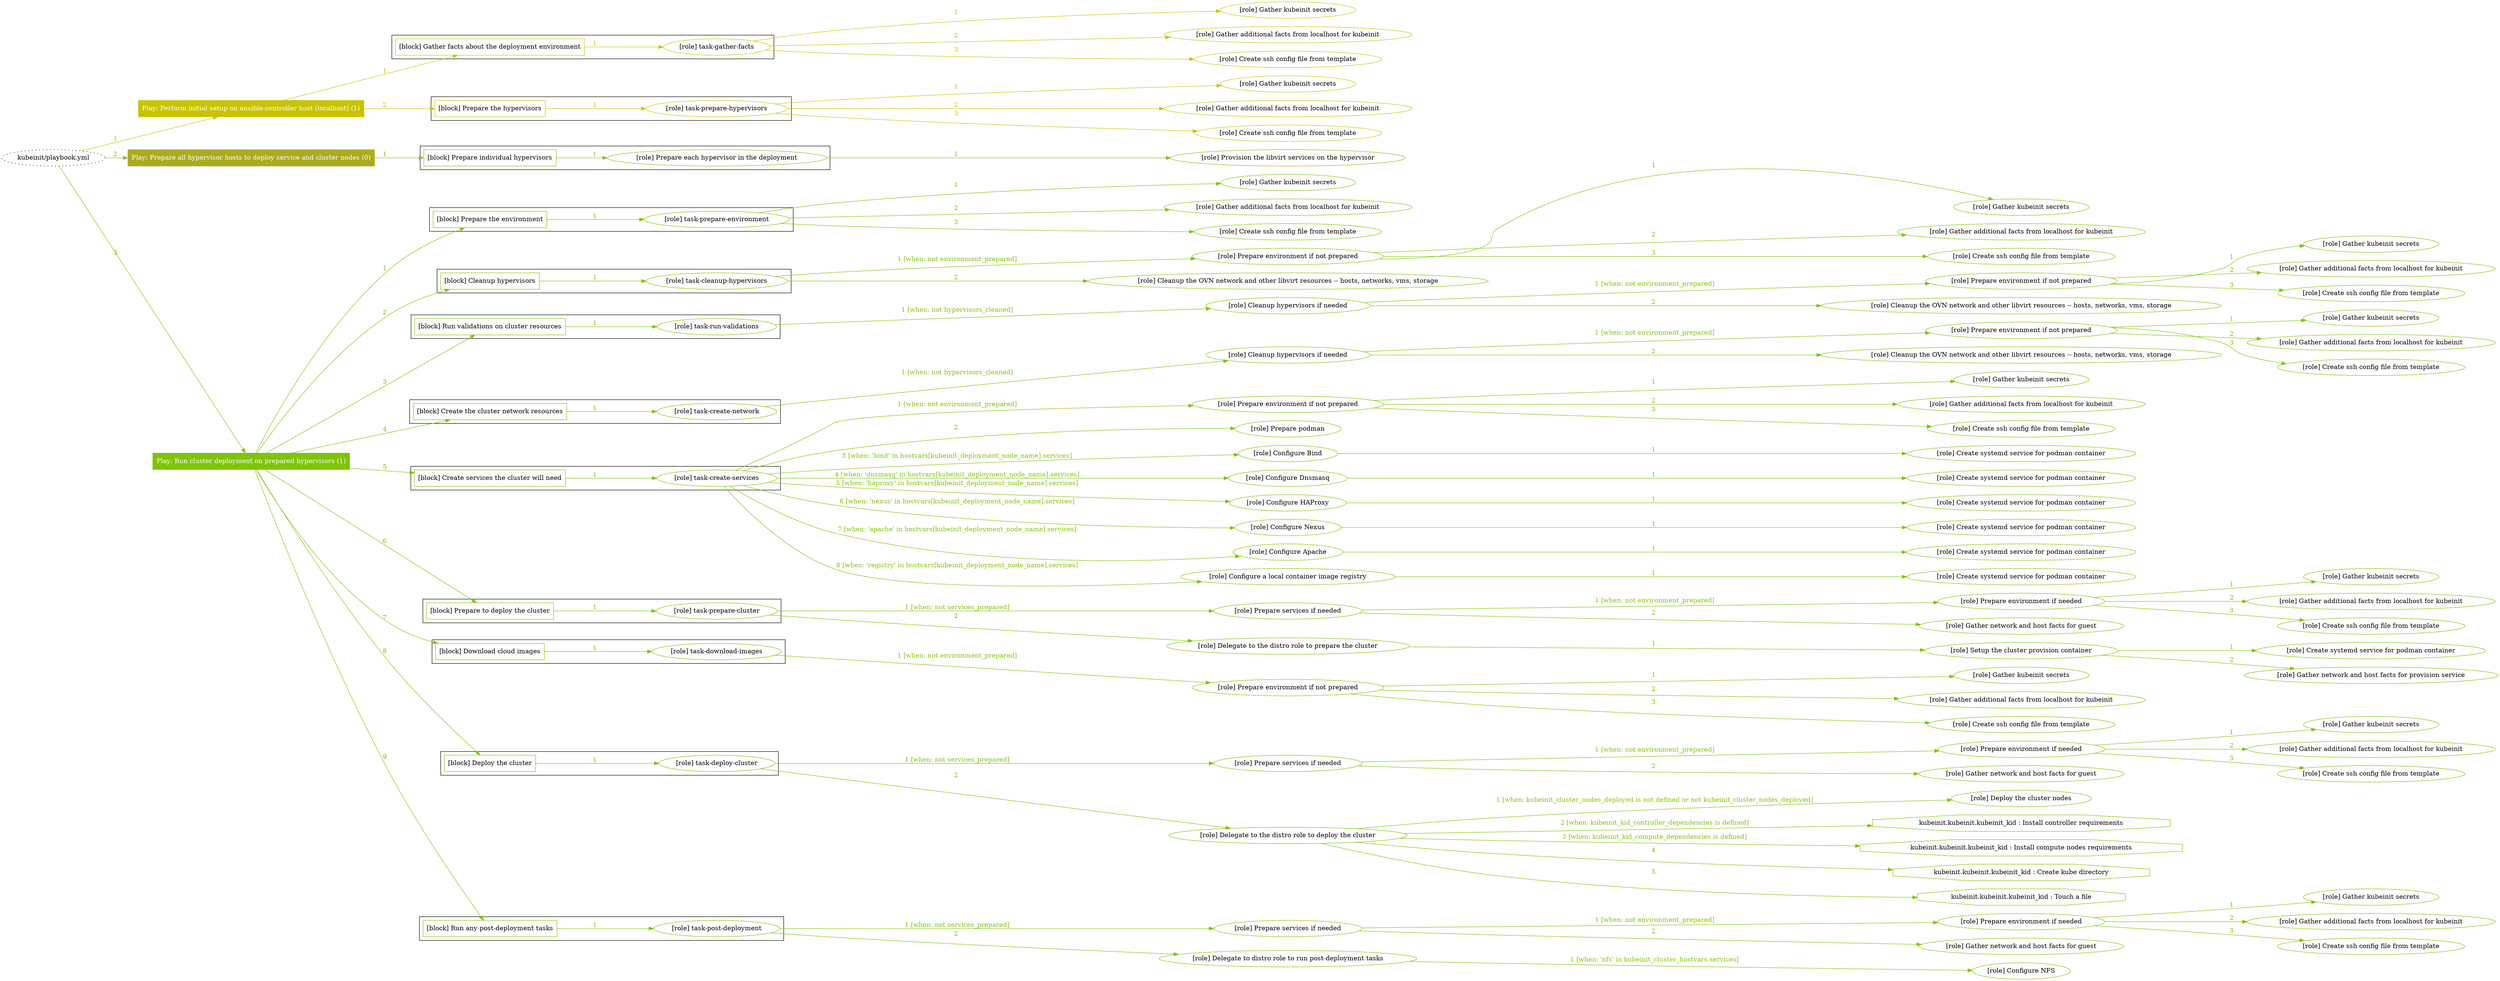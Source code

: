 digraph {
	graph [concentrate=true ordering=in rankdir=LR ratio=fill]
	edge [esep=5 sep=10]
	"kubeinit/playbook.yml" [URL="/home/runner/work/kubeinit/kubeinit/kubeinit/playbook.yml" id=playbook_3a4f25a1 style=dotted]
	play_866f2e43 [label="Play: Perform initial setup on ansible-controller host (localhost) (1)" URL="/home/runner/work/kubeinit/kubeinit/kubeinit/playbook.yml" color="#c8c304" fontcolor="#ffffff" id=play_866f2e43 shape=box style=filled tooltip=localhost]
	"kubeinit/playbook.yml" -> play_866f2e43 [label="1 " color="#c8c304" fontcolor="#c8c304" id=edge_21599bd9 labeltooltip="1 " tooltip="1 "]
	subgraph "Gather kubeinit secrets" {
		role_5d4f9970 [label="[role] Gather kubeinit secrets" URL="/home/runner/.ansible/collections/ansible_collections/kubeinit/kubeinit/roles/kubeinit_prepare/tasks/gather_kubeinit_facts.yml" color="#c8c304" id=role_5d4f9970 tooltip="Gather kubeinit secrets"]
	}
	subgraph "Gather additional facts from localhost for kubeinit" {
		role_8b0c2ef8 [label="[role] Gather additional facts from localhost for kubeinit" URL="/home/runner/.ansible/collections/ansible_collections/kubeinit/kubeinit/roles/kubeinit_prepare/tasks/gather_kubeinit_facts.yml" color="#c8c304" id=role_8b0c2ef8 tooltip="Gather additional facts from localhost for kubeinit"]
	}
	subgraph "Create ssh config file from template" {
		role_88fd8b84 [label="[role] Create ssh config file from template" URL="/home/runner/.ansible/collections/ansible_collections/kubeinit/kubeinit/roles/kubeinit_prepare/tasks/gather_kubeinit_facts.yml" color="#c8c304" id=role_88fd8b84 tooltip="Create ssh config file from template"]
	}
	subgraph "task-gather-facts" {
		role_f85f69cc [label="[role] task-gather-facts" URL="/home/runner/work/kubeinit/kubeinit/kubeinit/playbook.yml" color="#c8c304" id=role_f85f69cc tooltip="task-gather-facts"]
		role_f85f69cc -> role_5d4f9970 [label="1 " color="#c8c304" fontcolor="#c8c304" id=edge_f7a971c2 labeltooltip="1 " tooltip="1 "]
		role_f85f69cc -> role_8b0c2ef8 [label="2 " color="#c8c304" fontcolor="#c8c304" id=edge_7ab45fa8 labeltooltip="2 " tooltip="2 "]
		role_f85f69cc -> role_88fd8b84 [label="3 " color="#c8c304" fontcolor="#c8c304" id=edge_558f866e labeltooltip="3 " tooltip="3 "]
	}
	subgraph "Gather kubeinit secrets" {
		role_a966ede0 [label="[role] Gather kubeinit secrets" URL="/home/runner/.ansible/collections/ansible_collections/kubeinit/kubeinit/roles/kubeinit_prepare/tasks/gather_kubeinit_facts.yml" color="#c8c304" id=role_a966ede0 tooltip="Gather kubeinit secrets"]
	}
	subgraph "Gather additional facts from localhost for kubeinit" {
		role_35451b32 [label="[role] Gather additional facts from localhost for kubeinit" URL="/home/runner/.ansible/collections/ansible_collections/kubeinit/kubeinit/roles/kubeinit_prepare/tasks/gather_kubeinit_facts.yml" color="#c8c304" id=role_35451b32 tooltip="Gather additional facts from localhost for kubeinit"]
	}
	subgraph "Create ssh config file from template" {
		role_4d237419 [label="[role] Create ssh config file from template" URL="/home/runner/.ansible/collections/ansible_collections/kubeinit/kubeinit/roles/kubeinit_prepare/tasks/gather_kubeinit_facts.yml" color="#c8c304" id=role_4d237419 tooltip="Create ssh config file from template"]
	}
	subgraph "task-prepare-hypervisors" {
		role_ef396f56 [label="[role] task-prepare-hypervisors" URL="/home/runner/work/kubeinit/kubeinit/kubeinit/playbook.yml" color="#c8c304" id=role_ef396f56 tooltip="task-prepare-hypervisors"]
		role_ef396f56 -> role_a966ede0 [label="1 " color="#c8c304" fontcolor="#c8c304" id=edge_c8132922 labeltooltip="1 " tooltip="1 "]
		role_ef396f56 -> role_35451b32 [label="2 " color="#c8c304" fontcolor="#c8c304" id=edge_465e16c5 labeltooltip="2 " tooltip="2 "]
		role_ef396f56 -> role_4d237419 [label="3 " color="#c8c304" fontcolor="#c8c304" id=edge_ef787809 labeltooltip="3 " tooltip="3 "]
	}
	subgraph "Play: Perform initial setup on ansible-controller host (localhost) (1)" {
		play_866f2e43 -> block_3cdb1466 [label=1 color="#c8c304" fontcolor="#c8c304" id=edge_e83e81b9 labeltooltip=1 tooltip=1]
		subgraph cluster_block_3cdb1466 {
			block_3cdb1466 [label="[block] Gather facts about the deployment environment" URL="/home/runner/work/kubeinit/kubeinit/kubeinit/playbook.yml" color="#c8c304" id=block_3cdb1466 labeltooltip="Gather facts about the deployment environment" shape=box tooltip="Gather facts about the deployment environment"]
			block_3cdb1466 -> role_f85f69cc [label="1 " color="#c8c304" fontcolor="#c8c304" id=edge_a20f78b9 labeltooltip="1 " tooltip="1 "]
		}
		play_866f2e43 -> block_61934d45 [label=2 color="#c8c304" fontcolor="#c8c304" id=edge_6a2aac61 labeltooltip=2 tooltip=2]
		subgraph cluster_block_61934d45 {
			block_61934d45 [label="[block] Prepare the hypervisors" URL="/home/runner/work/kubeinit/kubeinit/kubeinit/playbook.yml" color="#c8c304" id=block_61934d45 labeltooltip="Prepare the hypervisors" shape=box tooltip="Prepare the hypervisors"]
			block_61934d45 -> role_ef396f56 [label="1 " color="#c8c304" fontcolor="#c8c304" id=edge_afdb643a labeltooltip="1 " tooltip="1 "]
		}
	}
	play_3a0cac3f [label="Play: Prepare all hypervisor hosts to deploy service and cluster nodes (0)" URL="/home/runner/work/kubeinit/kubeinit/kubeinit/playbook.yml" color="#aaac20" fontcolor="#ffffff" id=play_3a0cac3f shape=box style=filled tooltip="Play: Prepare all hypervisor hosts to deploy service and cluster nodes (0)"]
	"kubeinit/playbook.yml" -> play_3a0cac3f [label="2 " color="#aaac20" fontcolor="#aaac20" id=edge_615d1a31 labeltooltip="2 " tooltip="2 "]
	subgraph "Provision the libvirt services on the hypervisor" {
		role_2a0cdf3f [label="[role] Provision the libvirt services on the hypervisor" URL="/home/runner/.ansible/collections/ansible_collections/kubeinit/kubeinit/roles/kubeinit_prepare/tasks/prepare_hypervisor.yml" color="#aaac20" id=role_2a0cdf3f tooltip="Provision the libvirt services on the hypervisor"]
	}
	subgraph "Prepare each hypervisor in the deployment" {
		role_c14567f5 [label="[role] Prepare each hypervisor in the deployment" URL="/home/runner/work/kubeinit/kubeinit/kubeinit/playbook.yml" color="#aaac20" id=role_c14567f5 tooltip="Prepare each hypervisor in the deployment"]
		role_c14567f5 -> role_2a0cdf3f [label="1 " color="#aaac20" fontcolor="#aaac20" id=edge_56366af6 labeltooltip="1 " tooltip="1 "]
	}
	subgraph "Play: Prepare all hypervisor hosts to deploy service and cluster nodes (0)" {
		play_3a0cac3f -> block_00f219e7 [label=1 color="#aaac20" fontcolor="#aaac20" id=edge_6058685d labeltooltip=1 tooltip=1]
		subgraph cluster_block_00f219e7 {
			block_00f219e7 [label="[block] Prepare individual hypervisors" URL="/home/runner/work/kubeinit/kubeinit/kubeinit/playbook.yml" color="#aaac20" id=block_00f219e7 labeltooltip="Prepare individual hypervisors" shape=box tooltip="Prepare individual hypervisors"]
			block_00f219e7 -> role_c14567f5 [label="1 " color="#aaac20" fontcolor="#aaac20" id=edge_7331f5e1 labeltooltip="1 " tooltip="1 "]
		}
	}
	play_ef468c84 [label="Play: Run cluster deployment on prepared hypervisors (1)" URL="/home/runner/work/kubeinit/kubeinit/kubeinit/playbook.yml" color="#80c309" fontcolor="#ffffff" id=play_ef468c84 shape=box style=filled tooltip=localhost]
	"kubeinit/playbook.yml" -> play_ef468c84 [label="3 " color="#80c309" fontcolor="#80c309" id=edge_84f531a2 labeltooltip="3 " tooltip="3 "]
	subgraph "Gather kubeinit secrets" {
		role_af8c8d34 [label="[role] Gather kubeinit secrets" URL="/home/runner/.ansible/collections/ansible_collections/kubeinit/kubeinit/roles/kubeinit_prepare/tasks/gather_kubeinit_facts.yml" color="#80c309" id=role_af8c8d34 tooltip="Gather kubeinit secrets"]
	}
	subgraph "Gather additional facts from localhost for kubeinit" {
		role_a17bb822 [label="[role] Gather additional facts from localhost for kubeinit" URL="/home/runner/.ansible/collections/ansible_collections/kubeinit/kubeinit/roles/kubeinit_prepare/tasks/gather_kubeinit_facts.yml" color="#80c309" id=role_a17bb822 tooltip="Gather additional facts from localhost for kubeinit"]
	}
	subgraph "Create ssh config file from template" {
		role_4540e8a7 [label="[role] Create ssh config file from template" URL="/home/runner/.ansible/collections/ansible_collections/kubeinit/kubeinit/roles/kubeinit_prepare/tasks/gather_kubeinit_facts.yml" color="#80c309" id=role_4540e8a7 tooltip="Create ssh config file from template"]
	}
	subgraph "task-prepare-environment" {
		role_d82018b7 [label="[role] task-prepare-environment" URL="/home/runner/work/kubeinit/kubeinit/kubeinit/playbook.yml" color="#80c309" id=role_d82018b7 tooltip="task-prepare-environment"]
		role_d82018b7 -> role_af8c8d34 [label="1 " color="#80c309" fontcolor="#80c309" id=edge_7021b07a labeltooltip="1 " tooltip="1 "]
		role_d82018b7 -> role_a17bb822 [label="2 " color="#80c309" fontcolor="#80c309" id=edge_f64cb8b3 labeltooltip="2 " tooltip="2 "]
		role_d82018b7 -> role_4540e8a7 [label="3 " color="#80c309" fontcolor="#80c309" id=edge_5a84d75b labeltooltip="3 " tooltip="3 "]
	}
	subgraph "Gather kubeinit secrets" {
		role_5144fb4f [label="[role] Gather kubeinit secrets" URL="/home/runner/.ansible/collections/ansible_collections/kubeinit/kubeinit/roles/kubeinit_prepare/tasks/gather_kubeinit_facts.yml" color="#80c309" id=role_5144fb4f tooltip="Gather kubeinit secrets"]
	}
	subgraph "Gather additional facts from localhost for kubeinit" {
		role_2405d001 [label="[role] Gather additional facts from localhost for kubeinit" URL="/home/runner/.ansible/collections/ansible_collections/kubeinit/kubeinit/roles/kubeinit_prepare/tasks/gather_kubeinit_facts.yml" color="#80c309" id=role_2405d001 tooltip="Gather additional facts from localhost for kubeinit"]
	}
	subgraph "Create ssh config file from template" {
		role_65d57da5 [label="[role] Create ssh config file from template" URL="/home/runner/.ansible/collections/ansible_collections/kubeinit/kubeinit/roles/kubeinit_prepare/tasks/gather_kubeinit_facts.yml" color="#80c309" id=role_65d57da5 tooltip="Create ssh config file from template"]
	}
	subgraph "Prepare environment if not prepared" {
		role_7e1f844d [label="[role] Prepare environment if not prepared" URL="/home/runner/.ansible/collections/ansible_collections/kubeinit/kubeinit/roles/kubeinit_prepare/tasks/cleanup_hypervisors.yml" color="#80c309" id=role_7e1f844d tooltip="Prepare environment if not prepared"]
		role_7e1f844d -> role_5144fb4f [label="1 " color="#80c309" fontcolor="#80c309" id=edge_0072412e labeltooltip="1 " tooltip="1 "]
		role_7e1f844d -> role_2405d001 [label="2 " color="#80c309" fontcolor="#80c309" id=edge_459e8940 labeltooltip="2 " tooltip="2 "]
		role_7e1f844d -> role_65d57da5 [label="3 " color="#80c309" fontcolor="#80c309" id=edge_9119ee81 labeltooltip="3 " tooltip="3 "]
	}
	subgraph "Cleanup the OVN network and other libvirt resources -- hosts, networks, vms, storage" {
		role_a09e752b [label="[role] Cleanup the OVN network and other libvirt resources -- hosts, networks, vms, storage" URL="/home/runner/.ansible/collections/ansible_collections/kubeinit/kubeinit/roles/kubeinit_prepare/tasks/cleanup_hypervisors.yml" color="#80c309" id=role_a09e752b tooltip="Cleanup the OVN network and other libvirt resources -- hosts, networks, vms, storage"]
	}
	subgraph "task-cleanup-hypervisors" {
		role_6271c2f6 [label="[role] task-cleanup-hypervisors" URL="/home/runner/work/kubeinit/kubeinit/kubeinit/playbook.yml" color="#80c309" id=role_6271c2f6 tooltip="task-cleanup-hypervisors"]
		role_6271c2f6 -> role_7e1f844d [label="1 [when: not environment_prepared]" color="#80c309" fontcolor="#80c309" id=edge_7b8c0c11 labeltooltip="1 [when: not environment_prepared]" tooltip="1 [when: not environment_prepared]"]
		role_6271c2f6 -> role_a09e752b [label="2 " color="#80c309" fontcolor="#80c309" id=edge_b83674fd labeltooltip="2 " tooltip="2 "]
	}
	subgraph "Gather kubeinit secrets" {
		role_85996aca [label="[role] Gather kubeinit secrets" URL="/home/runner/.ansible/collections/ansible_collections/kubeinit/kubeinit/roles/kubeinit_prepare/tasks/gather_kubeinit_facts.yml" color="#80c309" id=role_85996aca tooltip="Gather kubeinit secrets"]
	}
	subgraph "Gather additional facts from localhost for kubeinit" {
		role_de00891b [label="[role] Gather additional facts from localhost for kubeinit" URL="/home/runner/.ansible/collections/ansible_collections/kubeinit/kubeinit/roles/kubeinit_prepare/tasks/gather_kubeinit_facts.yml" color="#80c309" id=role_de00891b tooltip="Gather additional facts from localhost for kubeinit"]
	}
	subgraph "Create ssh config file from template" {
		role_ffb6a2c2 [label="[role] Create ssh config file from template" URL="/home/runner/.ansible/collections/ansible_collections/kubeinit/kubeinit/roles/kubeinit_prepare/tasks/gather_kubeinit_facts.yml" color="#80c309" id=role_ffb6a2c2 tooltip="Create ssh config file from template"]
	}
	subgraph "Prepare environment if not prepared" {
		role_044a83bb [label="[role] Prepare environment if not prepared" URL="/home/runner/.ansible/collections/ansible_collections/kubeinit/kubeinit/roles/kubeinit_prepare/tasks/cleanup_hypervisors.yml" color="#80c309" id=role_044a83bb tooltip="Prepare environment if not prepared"]
		role_044a83bb -> role_85996aca [label="1 " color="#80c309" fontcolor="#80c309" id=edge_4f107d80 labeltooltip="1 " tooltip="1 "]
		role_044a83bb -> role_de00891b [label="2 " color="#80c309" fontcolor="#80c309" id=edge_ed6adab9 labeltooltip="2 " tooltip="2 "]
		role_044a83bb -> role_ffb6a2c2 [label="3 " color="#80c309" fontcolor="#80c309" id=edge_41b4ad1e labeltooltip="3 " tooltip="3 "]
	}
	subgraph "Cleanup the OVN network and other libvirt resources -- hosts, networks, vms, storage" {
		role_fc319554 [label="[role] Cleanup the OVN network and other libvirt resources -- hosts, networks, vms, storage" URL="/home/runner/.ansible/collections/ansible_collections/kubeinit/kubeinit/roles/kubeinit_prepare/tasks/cleanup_hypervisors.yml" color="#80c309" id=role_fc319554 tooltip="Cleanup the OVN network and other libvirt resources -- hosts, networks, vms, storage"]
	}
	subgraph "Cleanup hypervisors if needed" {
		role_5023e11f [label="[role] Cleanup hypervisors if needed" URL="/home/runner/.ansible/collections/ansible_collections/kubeinit/kubeinit/roles/kubeinit_validations/tasks/main.yml" color="#80c309" id=role_5023e11f tooltip="Cleanup hypervisors if needed"]
		role_5023e11f -> role_044a83bb [label="1 [when: not environment_prepared]" color="#80c309" fontcolor="#80c309" id=edge_2a7c5c8d labeltooltip="1 [when: not environment_prepared]" tooltip="1 [when: not environment_prepared]"]
		role_5023e11f -> role_fc319554 [label="2 " color="#80c309" fontcolor="#80c309" id=edge_1bdafe6a labeltooltip="2 " tooltip="2 "]
	}
	subgraph "task-run-validations" {
		role_2d0b69d4 [label="[role] task-run-validations" URL="/home/runner/work/kubeinit/kubeinit/kubeinit/playbook.yml" color="#80c309" id=role_2d0b69d4 tooltip="task-run-validations"]
		role_2d0b69d4 -> role_5023e11f [label="1 [when: not hypervisors_cleaned]" color="#80c309" fontcolor="#80c309" id=edge_aec67580 labeltooltip="1 [when: not hypervisors_cleaned]" tooltip="1 [when: not hypervisors_cleaned]"]
	}
	subgraph "Gather kubeinit secrets" {
		role_16dc2b4d [label="[role] Gather kubeinit secrets" URL="/home/runner/.ansible/collections/ansible_collections/kubeinit/kubeinit/roles/kubeinit_prepare/tasks/gather_kubeinit_facts.yml" color="#80c309" id=role_16dc2b4d tooltip="Gather kubeinit secrets"]
	}
	subgraph "Gather additional facts from localhost for kubeinit" {
		role_06e7aa23 [label="[role] Gather additional facts from localhost for kubeinit" URL="/home/runner/.ansible/collections/ansible_collections/kubeinit/kubeinit/roles/kubeinit_prepare/tasks/gather_kubeinit_facts.yml" color="#80c309" id=role_06e7aa23 tooltip="Gather additional facts from localhost for kubeinit"]
	}
	subgraph "Create ssh config file from template" {
		role_735dde54 [label="[role] Create ssh config file from template" URL="/home/runner/.ansible/collections/ansible_collections/kubeinit/kubeinit/roles/kubeinit_prepare/tasks/gather_kubeinit_facts.yml" color="#80c309" id=role_735dde54 tooltip="Create ssh config file from template"]
	}
	subgraph "Prepare environment if not prepared" {
		role_2a8fafbb [label="[role] Prepare environment if not prepared" URL="/home/runner/.ansible/collections/ansible_collections/kubeinit/kubeinit/roles/kubeinit_prepare/tasks/cleanup_hypervisors.yml" color="#80c309" id=role_2a8fafbb tooltip="Prepare environment if not prepared"]
		role_2a8fafbb -> role_16dc2b4d [label="1 " color="#80c309" fontcolor="#80c309" id=edge_01f97b8c labeltooltip="1 " tooltip="1 "]
		role_2a8fafbb -> role_06e7aa23 [label="2 " color="#80c309" fontcolor="#80c309" id=edge_047f4134 labeltooltip="2 " tooltip="2 "]
		role_2a8fafbb -> role_735dde54 [label="3 " color="#80c309" fontcolor="#80c309" id=edge_15da5191 labeltooltip="3 " tooltip="3 "]
	}
	subgraph "Cleanup the OVN network and other libvirt resources -- hosts, networks, vms, storage" {
		role_ba7dd688 [label="[role] Cleanup the OVN network and other libvirt resources -- hosts, networks, vms, storage" URL="/home/runner/.ansible/collections/ansible_collections/kubeinit/kubeinit/roles/kubeinit_prepare/tasks/cleanup_hypervisors.yml" color="#80c309" id=role_ba7dd688 tooltip="Cleanup the OVN network and other libvirt resources -- hosts, networks, vms, storage"]
	}
	subgraph "Cleanup hypervisors if needed" {
		role_0ea15926 [label="[role] Cleanup hypervisors if needed" URL="/home/runner/.ansible/collections/ansible_collections/kubeinit/kubeinit/roles/kubeinit_libvirt/tasks/create_network.yml" color="#80c309" id=role_0ea15926 tooltip="Cleanup hypervisors if needed"]
		role_0ea15926 -> role_2a8fafbb [label="1 [when: not environment_prepared]" color="#80c309" fontcolor="#80c309" id=edge_099eaace labeltooltip="1 [when: not environment_prepared]" tooltip="1 [when: not environment_prepared]"]
		role_0ea15926 -> role_ba7dd688 [label="2 " color="#80c309" fontcolor="#80c309" id=edge_26a2d2a2 labeltooltip="2 " tooltip="2 "]
	}
	subgraph "task-create-network" {
		role_d9759606 [label="[role] task-create-network" URL="/home/runner/work/kubeinit/kubeinit/kubeinit/playbook.yml" color="#80c309" id=role_d9759606 tooltip="task-create-network"]
		role_d9759606 -> role_0ea15926 [label="1 [when: not hypervisors_cleaned]" color="#80c309" fontcolor="#80c309" id=edge_7d629c12 labeltooltip="1 [when: not hypervisors_cleaned]" tooltip="1 [when: not hypervisors_cleaned]"]
	}
	subgraph "Gather kubeinit secrets" {
		role_cfa44acb [label="[role] Gather kubeinit secrets" URL="/home/runner/.ansible/collections/ansible_collections/kubeinit/kubeinit/roles/kubeinit_prepare/tasks/gather_kubeinit_facts.yml" color="#80c309" id=role_cfa44acb tooltip="Gather kubeinit secrets"]
	}
	subgraph "Gather additional facts from localhost for kubeinit" {
		role_cc9ad278 [label="[role] Gather additional facts from localhost for kubeinit" URL="/home/runner/.ansible/collections/ansible_collections/kubeinit/kubeinit/roles/kubeinit_prepare/tasks/gather_kubeinit_facts.yml" color="#80c309" id=role_cc9ad278 tooltip="Gather additional facts from localhost for kubeinit"]
	}
	subgraph "Create ssh config file from template" {
		role_ae90a5f0 [label="[role] Create ssh config file from template" URL="/home/runner/.ansible/collections/ansible_collections/kubeinit/kubeinit/roles/kubeinit_prepare/tasks/gather_kubeinit_facts.yml" color="#80c309" id=role_ae90a5f0 tooltip="Create ssh config file from template"]
	}
	subgraph "Prepare environment if not prepared" {
		role_fe4b62d6 [label="[role] Prepare environment if not prepared" URL="/home/runner/.ansible/collections/ansible_collections/kubeinit/kubeinit/roles/kubeinit_services/tasks/main.yml" color="#80c309" id=role_fe4b62d6 tooltip="Prepare environment if not prepared"]
		role_fe4b62d6 -> role_cfa44acb [label="1 " color="#80c309" fontcolor="#80c309" id=edge_ac31cb17 labeltooltip="1 " tooltip="1 "]
		role_fe4b62d6 -> role_cc9ad278 [label="2 " color="#80c309" fontcolor="#80c309" id=edge_f955c7e3 labeltooltip="2 " tooltip="2 "]
		role_fe4b62d6 -> role_ae90a5f0 [label="3 " color="#80c309" fontcolor="#80c309" id=edge_ae0bd365 labeltooltip="3 " tooltip="3 "]
	}
	subgraph "Prepare podman" {
		role_fe393bb6 [label="[role] Prepare podman" URL="/home/runner/.ansible/collections/ansible_collections/kubeinit/kubeinit/roles/kubeinit_services/tasks/00_create_service_pod.yml" color="#80c309" id=role_fe393bb6 tooltip="Prepare podman"]
	}
	subgraph "Create systemd service for podman container" {
		role_a107c593 [label="[role] Create systemd service for podman container" URL="/home/runner/.ansible/collections/ansible_collections/kubeinit/kubeinit/roles/kubeinit_bind/tasks/main.yml" color="#80c309" id=role_a107c593 tooltip="Create systemd service for podman container"]
	}
	subgraph "Configure Bind" {
		role_5ab65d4f [label="[role] Configure Bind" URL="/home/runner/.ansible/collections/ansible_collections/kubeinit/kubeinit/roles/kubeinit_services/tasks/start_services_containers.yml" color="#80c309" id=role_5ab65d4f tooltip="Configure Bind"]
		role_5ab65d4f -> role_a107c593 [label="1 " color="#80c309" fontcolor="#80c309" id=edge_3d62db88 labeltooltip="1 " tooltip="1 "]
	}
	subgraph "Create systemd service for podman container" {
		role_3d87e22a [label="[role] Create systemd service for podman container" URL="/home/runner/.ansible/collections/ansible_collections/kubeinit/kubeinit/roles/kubeinit_dnsmasq/tasks/main.yml" color="#80c309" id=role_3d87e22a tooltip="Create systemd service for podman container"]
	}
	subgraph "Configure Dnsmasq" {
		role_95cb9f86 [label="[role] Configure Dnsmasq" URL="/home/runner/.ansible/collections/ansible_collections/kubeinit/kubeinit/roles/kubeinit_services/tasks/start_services_containers.yml" color="#80c309" id=role_95cb9f86 tooltip="Configure Dnsmasq"]
		role_95cb9f86 -> role_3d87e22a [label="1 " color="#80c309" fontcolor="#80c309" id=edge_216acf50 labeltooltip="1 " tooltip="1 "]
	}
	subgraph "Create systemd service for podman container" {
		role_e7c3e968 [label="[role] Create systemd service for podman container" URL="/home/runner/.ansible/collections/ansible_collections/kubeinit/kubeinit/roles/kubeinit_haproxy/tasks/main.yml" color="#80c309" id=role_e7c3e968 tooltip="Create systemd service for podman container"]
	}
	subgraph "Configure HAProxy" {
		role_94a3b490 [label="[role] Configure HAProxy" URL="/home/runner/.ansible/collections/ansible_collections/kubeinit/kubeinit/roles/kubeinit_services/tasks/start_services_containers.yml" color="#80c309" id=role_94a3b490 tooltip="Configure HAProxy"]
		role_94a3b490 -> role_e7c3e968 [label="1 " color="#80c309" fontcolor="#80c309" id=edge_d8555bd5 labeltooltip="1 " tooltip="1 "]
	}
	subgraph "Create systemd service for podman container" {
		role_b7cf9352 [label="[role] Create systemd service for podman container" URL="/home/runner/.ansible/collections/ansible_collections/kubeinit/kubeinit/roles/kubeinit_nexus/tasks/main.yml" color="#80c309" id=role_b7cf9352 tooltip="Create systemd service for podman container"]
	}
	subgraph "Configure Nexus" {
		role_0fc35e67 [label="[role] Configure Nexus" URL="/home/runner/.ansible/collections/ansible_collections/kubeinit/kubeinit/roles/kubeinit_services/tasks/start_services_containers.yml" color="#80c309" id=role_0fc35e67 tooltip="Configure Nexus"]
		role_0fc35e67 -> role_b7cf9352 [label="1 " color="#80c309" fontcolor="#80c309" id=edge_304df4e2 labeltooltip="1 " tooltip="1 "]
	}
	subgraph "Create systemd service for podman container" {
		role_ed50042f [label="[role] Create systemd service for podman container" URL="/home/runner/.ansible/collections/ansible_collections/kubeinit/kubeinit/roles/kubeinit_apache/tasks/main.yml" color="#80c309" id=role_ed50042f tooltip="Create systemd service for podman container"]
	}
	subgraph "Configure Apache" {
		role_32f22171 [label="[role] Configure Apache" URL="/home/runner/.ansible/collections/ansible_collections/kubeinit/kubeinit/roles/kubeinit_services/tasks/start_services_containers.yml" color="#80c309" id=role_32f22171 tooltip="Configure Apache"]
		role_32f22171 -> role_ed50042f [label="1 " color="#80c309" fontcolor="#80c309" id=edge_8f970808 labeltooltip="1 " tooltip="1 "]
	}
	subgraph "Create systemd service for podman container" {
		role_f583bf32 [label="[role] Create systemd service for podman container" URL="/home/runner/.ansible/collections/ansible_collections/kubeinit/kubeinit/roles/kubeinit_registry/tasks/main.yml" color="#80c309" id=role_f583bf32 tooltip="Create systemd service for podman container"]
	}
	subgraph "Configure a local container image registry" {
		role_8b0d7077 [label="[role] Configure a local container image registry" URL="/home/runner/.ansible/collections/ansible_collections/kubeinit/kubeinit/roles/kubeinit_services/tasks/start_services_containers.yml" color="#80c309" id=role_8b0d7077 tooltip="Configure a local container image registry"]
		role_8b0d7077 -> role_f583bf32 [label="1 " color="#80c309" fontcolor="#80c309" id=edge_6042c057 labeltooltip="1 " tooltip="1 "]
	}
	subgraph "task-create-services" {
		role_46aaaa3f [label="[role] task-create-services" URL="/home/runner/work/kubeinit/kubeinit/kubeinit/playbook.yml" color="#80c309" id=role_46aaaa3f tooltip="task-create-services"]
		role_46aaaa3f -> role_fe4b62d6 [label="1 [when: not environment_prepared]" color="#80c309" fontcolor="#80c309" id=edge_6495a862 labeltooltip="1 [when: not environment_prepared]" tooltip="1 [when: not environment_prepared]"]
		role_46aaaa3f -> role_fe393bb6 [label="2 " color="#80c309" fontcolor="#80c309" id=edge_0889aa09 labeltooltip="2 " tooltip="2 "]
		role_46aaaa3f -> role_5ab65d4f [label="3 [when: 'bind' in hostvars[kubeinit_deployment_node_name].services]" color="#80c309" fontcolor="#80c309" id=edge_01049fc7 labeltooltip="3 [when: 'bind' in hostvars[kubeinit_deployment_node_name].services]" tooltip="3 [when: 'bind' in hostvars[kubeinit_deployment_node_name].services]"]
		role_46aaaa3f -> role_95cb9f86 [label="4 [when: 'dnsmasq' in hostvars[kubeinit_deployment_node_name].services]" color="#80c309" fontcolor="#80c309" id=edge_2b26d27a labeltooltip="4 [when: 'dnsmasq' in hostvars[kubeinit_deployment_node_name].services]" tooltip="4 [when: 'dnsmasq' in hostvars[kubeinit_deployment_node_name].services]"]
		role_46aaaa3f -> role_94a3b490 [label="5 [when: 'haproxy' in hostvars[kubeinit_deployment_node_name].services]" color="#80c309" fontcolor="#80c309" id=edge_b25ddce9 labeltooltip="5 [when: 'haproxy' in hostvars[kubeinit_deployment_node_name].services]" tooltip="5 [when: 'haproxy' in hostvars[kubeinit_deployment_node_name].services]"]
		role_46aaaa3f -> role_0fc35e67 [label="6 [when: 'nexus' in hostvars[kubeinit_deployment_node_name].services]" color="#80c309" fontcolor="#80c309" id=edge_5b184456 labeltooltip="6 [when: 'nexus' in hostvars[kubeinit_deployment_node_name].services]" tooltip="6 [when: 'nexus' in hostvars[kubeinit_deployment_node_name].services]"]
		role_46aaaa3f -> role_32f22171 [label="7 [when: 'apache' in hostvars[kubeinit_deployment_node_name].services]" color="#80c309" fontcolor="#80c309" id=edge_2d3600ca labeltooltip="7 [when: 'apache' in hostvars[kubeinit_deployment_node_name].services]" tooltip="7 [when: 'apache' in hostvars[kubeinit_deployment_node_name].services]"]
		role_46aaaa3f -> role_8b0d7077 [label="8 [when: 'registry' in hostvars[kubeinit_deployment_node_name].services]" color="#80c309" fontcolor="#80c309" id=edge_1a7e147a labeltooltip="8 [when: 'registry' in hostvars[kubeinit_deployment_node_name].services]" tooltip="8 [when: 'registry' in hostvars[kubeinit_deployment_node_name].services]"]
	}
	subgraph "Gather kubeinit secrets" {
		role_7175433f [label="[role] Gather kubeinit secrets" URL="/home/runner/.ansible/collections/ansible_collections/kubeinit/kubeinit/roles/kubeinit_prepare/tasks/gather_kubeinit_facts.yml" color="#80c309" id=role_7175433f tooltip="Gather kubeinit secrets"]
	}
	subgraph "Gather additional facts from localhost for kubeinit" {
		role_373b9b3b [label="[role] Gather additional facts from localhost for kubeinit" URL="/home/runner/.ansible/collections/ansible_collections/kubeinit/kubeinit/roles/kubeinit_prepare/tasks/gather_kubeinit_facts.yml" color="#80c309" id=role_373b9b3b tooltip="Gather additional facts from localhost for kubeinit"]
	}
	subgraph "Create ssh config file from template" {
		role_5765b2d1 [label="[role] Create ssh config file from template" URL="/home/runner/.ansible/collections/ansible_collections/kubeinit/kubeinit/roles/kubeinit_prepare/tasks/gather_kubeinit_facts.yml" color="#80c309" id=role_5765b2d1 tooltip="Create ssh config file from template"]
	}
	subgraph "Prepare environment if needed" {
		role_63902947 [label="[role] Prepare environment if needed" URL="/home/runner/.ansible/collections/ansible_collections/kubeinit/kubeinit/roles/kubeinit_services/tasks/prepare_services.yml" color="#80c309" id=role_63902947 tooltip="Prepare environment if needed"]
		role_63902947 -> role_7175433f [label="1 " color="#80c309" fontcolor="#80c309" id=edge_fef6901f labeltooltip="1 " tooltip="1 "]
		role_63902947 -> role_373b9b3b [label="2 " color="#80c309" fontcolor="#80c309" id=edge_57573f6a labeltooltip="2 " tooltip="2 "]
		role_63902947 -> role_5765b2d1 [label="3 " color="#80c309" fontcolor="#80c309" id=edge_59fa321a labeltooltip="3 " tooltip="3 "]
	}
	subgraph "Gather network and host facts for guest" {
		role_a8174eb9 [label="[role] Gather network and host facts for guest" URL="/home/runner/.ansible/collections/ansible_collections/kubeinit/kubeinit/roles/kubeinit_services/tasks/prepare_services.yml" color="#80c309" id=role_a8174eb9 tooltip="Gather network and host facts for guest"]
	}
	subgraph "Prepare services if needed" {
		role_710df3bd [label="[role] Prepare services if needed" URL="/home/runner/.ansible/collections/ansible_collections/kubeinit/kubeinit/roles/kubeinit_prepare/tasks/prepare_cluster.yml" color="#80c309" id=role_710df3bd tooltip="Prepare services if needed"]
		role_710df3bd -> role_63902947 [label="1 [when: not environment_prepared]" color="#80c309" fontcolor="#80c309" id=edge_601c5d92 labeltooltip="1 [when: not environment_prepared]" tooltip="1 [when: not environment_prepared]"]
		role_710df3bd -> role_a8174eb9 [label="2 " color="#80c309" fontcolor="#80c309" id=edge_bcde03df labeltooltip="2 " tooltip="2 "]
	}
	subgraph "Create systemd service for podman container" {
		role_23866ac7 [label="[role] Create systemd service for podman container" URL="/home/runner/.ansible/collections/ansible_collections/kubeinit/kubeinit/roles/kubeinit_services/tasks/create_provision_container.yml" color="#80c309" id=role_23866ac7 tooltip="Create systemd service for podman container"]
	}
	subgraph "Gather network and host facts for provision service" {
		role_96aa866d [label="[role] Gather network and host facts for provision service" URL="/home/runner/.ansible/collections/ansible_collections/kubeinit/kubeinit/roles/kubeinit_services/tasks/create_provision_container.yml" color="#80c309" id=role_96aa866d tooltip="Gather network and host facts for provision service"]
	}
	subgraph "Setup the cluster provision container" {
		role_518040b3 [label="[role] Setup the cluster provision container" URL="/home/runner/.ansible/collections/ansible_collections/kubeinit/kubeinit/roles/kubeinit_kid/tasks/prepare_cluster.yml" color="#80c309" id=role_518040b3 tooltip="Setup the cluster provision container"]
		role_518040b3 -> role_23866ac7 [label="1 " color="#80c309" fontcolor="#80c309" id=edge_4dc0f821 labeltooltip="1 " tooltip="1 "]
		role_518040b3 -> role_96aa866d [label="2 " color="#80c309" fontcolor="#80c309" id=edge_b68467a3 labeltooltip="2 " tooltip="2 "]
	}
	subgraph "Delegate to the distro role to prepare the cluster" {
		role_494711d6 [label="[role] Delegate to the distro role to prepare the cluster" URL="/home/runner/.ansible/collections/ansible_collections/kubeinit/kubeinit/roles/kubeinit_prepare/tasks/prepare_cluster.yml" color="#80c309" id=role_494711d6 tooltip="Delegate to the distro role to prepare the cluster"]
		role_494711d6 -> role_518040b3 [label="1 " color="#80c309" fontcolor="#80c309" id=edge_a84c45fe labeltooltip="1 " tooltip="1 "]
	}
	subgraph "task-prepare-cluster" {
		role_608ad305 [label="[role] task-prepare-cluster" URL="/home/runner/work/kubeinit/kubeinit/kubeinit/playbook.yml" color="#80c309" id=role_608ad305 tooltip="task-prepare-cluster"]
		role_608ad305 -> role_710df3bd [label="1 [when: not services_prepared]" color="#80c309" fontcolor="#80c309" id=edge_c958bef6 labeltooltip="1 [when: not services_prepared]" tooltip="1 [when: not services_prepared]"]
		role_608ad305 -> role_494711d6 [label="2 " color="#80c309" fontcolor="#80c309" id=edge_4fb74a11 labeltooltip="2 " tooltip="2 "]
	}
	subgraph "Gather kubeinit secrets" {
		role_3df9a64a [label="[role] Gather kubeinit secrets" URL="/home/runner/.ansible/collections/ansible_collections/kubeinit/kubeinit/roles/kubeinit_prepare/tasks/gather_kubeinit_facts.yml" color="#80c309" id=role_3df9a64a tooltip="Gather kubeinit secrets"]
	}
	subgraph "Gather additional facts from localhost for kubeinit" {
		role_5b044e66 [label="[role] Gather additional facts from localhost for kubeinit" URL="/home/runner/.ansible/collections/ansible_collections/kubeinit/kubeinit/roles/kubeinit_prepare/tasks/gather_kubeinit_facts.yml" color="#80c309" id=role_5b044e66 tooltip="Gather additional facts from localhost for kubeinit"]
	}
	subgraph "Create ssh config file from template" {
		role_cecf39d3 [label="[role] Create ssh config file from template" URL="/home/runner/.ansible/collections/ansible_collections/kubeinit/kubeinit/roles/kubeinit_prepare/tasks/gather_kubeinit_facts.yml" color="#80c309" id=role_cecf39d3 tooltip="Create ssh config file from template"]
	}
	subgraph "Prepare environment if not prepared" {
		role_2dc840d9 [label="[role] Prepare environment if not prepared" URL="/home/runner/.ansible/collections/ansible_collections/kubeinit/kubeinit/roles/kubeinit_libvirt/tasks/download_cloud_images.yml" color="#80c309" id=role_2dc840d9 tooltip="Prepare environment if not prepared"]
		role_2dc840d9 -> role_3df9a64a [label="1 " color="#80c309" fontcolor="#80c309" id=edge_f035dbda labeltooltip="1 " tooltip="1 "]
		role_2dc840d9 -> role_5b044e66 [label="2 " color="#80c309" fontcolor="#80c309" id=edge_a5aa4646 labeltooltip="2 " tooltip="2 "]
		role_2dc840d9 -> role_cecf39d3 [label="3 " color="#80c309" fontcolor="#80c309" id=edge_428a9825 labeltooltip="3 " tooltip="3 "]
	}
	subgraph "task-download-images" {
		role_e6911a36 [label="[role] task-download-images" URL="/home/runner/work/kubeinit/kubeinit/kubeinit/playbook.yml" color="#80c309" id=role_e6911a36 tooltip="task-download-images"]
		role_e6911a36 -> role_2dc840d9 [label="1 [when: not environment_prepared]" color="#80c309" fontcolor="#80c309" id=edge_96267f02 labeltooltip="1 [when: not environment_prepared]" tooltip="1 [when: not environment_prepared]"]
	}
	subgraph "Gather kubeinit secrets" {
		role_00e737bf [label="[role] Gather kubeinit secrets" URL="/home/runner/.ansible/collections/ansible_collections/kubeinit/kubeinit/roles/kubeinit_prepare/tasks/gather_kubeinit_facts.yml" color="#80c309" id=role_00e737bf tooltip="Gather kubeinit secrets"]
	}
	subgraph "Gather additional facts from localhost for kubeinit" {
		role_35eca9f4 [label="[role] Gather additional facts from localhost for kubeinit" URL="/home/runner/.ansible/collections/ansible_collections/kubeinit/kubeinit/roles/kubeinit_prepare/tasks/gather_kubeinit_facts.yml" color="#80c309" id=role_35eca9f4 tooltip="Gather additional facts from localhost for kubeinit"]
	}
	subgraph "Create ssh config file from template" {
		role_220693d4 [label="[role] Create ssh config file from template" URL="/home/runner/.ansible/collections/ansible_collections/kubeinit/kubeinit/roles/kubeinit_prepare/tasks/gather_kubeinit_facts.yml" color="#80c309" id=role_220693d4 tooltip="Create ssh config file from template"]
	}
	subgraph "Prepare environment if needed" {
		role_6837dbf4 [label="[role] Prepare environment if needed" URL="/home/runner/.ansible/collections/ansible_collections/kubeinit/kubeinit/roles/kubeinit_services/tasks/prepare_services.yml" color="#80c309" id=role_6837dbf4 tooltip="Prepare environment if needed"]
		role_6837dbf4 -> role_00e737bf [label="1 " color="#80c309" fontcolor="#80c309" id=edge_fbd57ad0 labeltooltip="1 " tooltip="1 "]
		role_6837dbf4 -> role_35eca9f4 [label="2 " color="#80c309" fontcolor="#80c309" id=edge_6bfe1234 labeltooltip="2 " tooltip="2 "]
		role_6837dbf4 -> role_220693d4 [label="3 " color="#80c309" fontcolor="#80c309" id=edge_ad65f6bd labeltooltip="3 " tooltip="3 "]
	}
	subgraph "Gather network and host facts for guest" {
		role_4b47933f [label="[role] Gather network and host facts for guest" URL="/home/runner/.ansible/collections/ansible_collections/kubeinit/kubeinit/roles/kubeinit_services/tasks/prepare_services.yml" color="#80c309" id=role_4b47933f tooltip="Gather network and host facts for guest"]
	}
	subgraph "Prepare services if needed" {
		role_1d67b87e [label="[role] Prepare services if needed" URL="/home/runner/.ansible/collections/ansible_collections/kubeinit/kubeinit/roles/kubeinit_prepare/tasks/deploy_cluster.yml" color="#80c309" id=role_1d67b87e tooltip="Prepare services if needed"]
		role_1d67b87e -> role_6837dbf4 [label="1 [when: not environment_prepared]" color="#80c309" fontcolor="#80c309" id=edge_1db97946 labeltooltip="1 [when: not environment_prepared]" tooltip="1 [when: not environment_prepared]"]
		role_1d67b87e -> role_4b47933f [label="2 " color="#80c309" fontcolor="#80c309" id=edge_9659d96e labeltooltip="2 " tooltip="2 "]
	}
	subgraph "Deploy the cluster nodes" {
		role_806ce451 [label="[role] Deploy the cluster nodes" URL="/home/runner/.ansible/collections/ansible_collections/kubeinit/kubeinit/roles/kubeinit_kid/tasks/main.yml" color="#80c309" id=role_806ce451 tooltip="Deploy the cluster nodes"]
	}
	subgraph "Delegate to the distro role to deploy the cluster" {
		role_eef6bf96 [label="[role] Delegate to the distro role to deploy the cluster" URL="/home/runner/.ansible/collections/ansible_collections/kubeinit/kubeinit/roles/kubeinit_prepare/tasks/deploy_cluster.yml" color="#80c309" id=role_eef6bf96 tooltip="Delegate to the distro role to deploy the cluster"]
		role_eef6bf96 -> role_806ce451 [label="1 [when: kubeinit_cluster_nodes_deployed is not defined or not kubeinit_cluster_nodes_deployed]" color="#80c309" fontcolor="#80c309" id=edge_ae947047 labeltooltip="1 [when: kubeinit_cluster_nodes_deployed is not defined or not kubeinit_cluster_nodes_deployed]" tooltip="1 [when: kubeinit_cluster_nodes_deployed is not defined or not kubeinit_cluster_nodes_deployed]"]
		task_3b2ef617 [label="kubeinit.kubeinit.kubeinit_kid : Install controller requirements" URL="/home/runner/.ansible/collections/ansible_collections/kubeinit/kubeinit/roles/kubeinit_kid/tasks/main.yml" color="#80c309" id=task_3b2ef617 shape=octagon tooltip="kubeinit.kubeinit.kubeinit_kid : Install controller requirements"]
		role_eef6bf96 -> task_3b2ef617 [label="2 [when: kubeinit_kid_controller_dependencies is defined]" color="#80c309" fontcolor="#80c309" id=edge_d169bd4a labeltooltip="2 [when: kubeinit_kid_controller_dependencies is defined]" tooltip="2 [when: kubeinit_kid_controller_dependencies is defined]"]
		task_12876675 [label="kubeinit.kubeinit.kubeinit_kid : Install compute nodes requirements" URL="/home/runner/.ansible/collections/ansible_collections/kubeinit/kubeinit/roles/kubeinit_kid/tasks/main.yml" color="#80c309" id=task_12876675 shape=octagon tooltip="kubeinit.kubeinit.kubeinit_kid : Install compute nodes requirements"]
		role_eef6bf96 -> task_12876675 [label="3 [when: kubeinit_kid_compute_dependencies is defined]" color="#80c309" fontcolor="#80c309" id=edge_599d8517 labeltooltip="3 [when: kubeinit_kid_compute_dependencies is defined]" tooltip="3 [when: kubeinit_kid_compute_dependencies is defined]"]
		task_9ad211a0 [label="kubeinit.kubeinit.kubeinit_kid : Create kube directory" URL="/home/runner/.ansible/collections/ansible_collections/kubeinit/kubeinit/roles/kubeinit_kid/tasks/main.yml" color="#80c309" id=task_9ad211a0 shape=octagon tooltip="kubeinit.kubeinit.kubeinit_kid : Create kube directory"]
		role_eef6bf96 -> task_9ad211a0 [label="4 " color="#80c309" fontcolor="#80c309" id=edge_738e51f6 labeltooltip="4 " tooltip="4 "]
		task_ed6268a7 [label="kubeinit.kubeinit.kubeinit_kid : Touch a file" URL="/home/runner/.ansible/collections/ansible_collections/kubeinit/kubeinit/roles/kubeinit_kid/tasks/main.yml" color="#80c309" id=task_ed6268a7 shape=octagon tooltip="kubeinit.kubeinit.kubeinit_kid : Touch a file"]
		role_eef6bf96 -> task_ed6268a7 [label="5 " color="#80c309" fontcolor="#80c309" id=edge_c452cc2f labeltooltip="5 " tooltip="5 "]
	}
	subgraph "task-deploy-cluster" {
		role_b44edeaa [label="[role] task-deploy-cluster" URL="/home/runner/work/kubeinit/kubeinit/kubeinit/playbook.yml" color="#80c309" id=role_b44edeaa tooltip="task-deploy-cluster"]
		role_b44edeaa -> role_1d67b87e [label="1 [when: not services_prepared]" color="#80c309" fontcolor="#80c309" id=edge_f6e647c8 labeltooltip="1 [when: not services_prepared]" tooltip="1 [when: not services_prepared]"]
		role_b44edeaa -> role_eef6bf96 [label="2 " color="#80c309" fontcolor="#80c309" id=edge_db121f15 labeltooltip="2 " tooltip="2 "]
	}
	subgraph "Gather kubeinit secrets" {
		role_fa499ff0 [label="[role] Gather kubeinit secrets" URL="/home/runner/.ansible/collections/ansible_collections/kubeinit/kubeinit/roles/kubeinit_prepare/tasks/gather_kubeinit_facts.yml" color="#80c309" id=role_fa499ff0 tooltip="Gather kubeinit secrets"]
	}
	subgraph "Gather additional facts from localhost for kubeinit" {
		role_ec7c39b3 [label="[role] Gather additional facts from localhost for kubeinit" URL="/home/runner/.ansible/collections/ansible_collections/kubeinit/kubeinit/roles/kubeinit_prepare/tasks/gather_kubeinit_facts.yml" color="#80c309" id=role_ec7c39b3 tooltip="Gather additional facts from localhost for kubeinit"]
	}
	subgraph "Create ssh config file from template" {
		role_5d6d0867 [label="[role] Create ssh config file from template" URL="/home/runner/.ansible/collections/ansible_collections/kubeinit/kubeinit/roles/kubeinit_prepare/tasks/gather_kubeinit_facts.yml" color="#80c309" id=role_5d6d0867 tooltip="Create ssh config file from template"]
	}
	subgraph "Prepare environment if needed" {
		role_e89459c1 [label="[role] Prepare environment if needed" URL="/home/runner/.ansible/collections/ansible_collections/kubeinit/kubeinit/roles/kubeinit_services/tasks/prepare_services.yml" color="#80c309" id=role_e89459c1 tooltip="Prepare environment if needed"]
		role_e89459c1 -> role_fa499ff0 [label="1 " color="#80c309" fontcolor="#80c309" id=edge_55055737 labeltooltip="1 " tooltip="1 "]
		role_e89459c1 -> role_ec7c39b3 [label="2 " color="#80c309" fontcolor="#80c309" id=edge_0d443d9a labeltooltip="2 " tooltip="2 "]
		role_e89459c1 -> role_5d6d0867 [label="3 " color="#80c309" fontcolor="#80c309" id=edge_6e21de56 labeltooltip="3 " tooltip="3 "]
	}
	subgraph "Gather network and host facts for guest" {
		role_c11d0ed2 [label="[role] Gather network and host facts for guest" URL="/home/runner/.ansible/collections/ansible_collections/kubeinit/kubeinit/roles/kubeinit_services/tasks/prepare_services.yml" color="#80c309" id=role_c11d0ed2 tooltip="Gather network and host facts for guest"]
	}
	subgraph "Prepare services if needed" {
		role_5b9f549d [label="[role] Prepare services if needed" URL="/home/runner/.ansible/collections/ansible_collections/kubeinit/kubeinit/roles/kubeinit_prepare/tasks/post_deployment.yml" color="#80c309" id=role_5b9f549d tooltip="Prepare services if needed"]
		role_5b9f549d -> role_e89459c1 [label="1 [when: not environment_prepared]" color="#80c309" fontcolor="#80c309" id=edge_ede19fd8 labeltooltip="1 [when: not environment_prepared]" tooltip="1 [when: not environment_prepared]"]
		role_5b9f549d -> role_c11d0ed2 [label="2 " color="#80c309" fontcolor="#80c309" id=edge_3b9c0137 labeltooltip="2 " tooltip="2 "]
	}
	subgraph "Configure NFS" {
		role_42ccccdc [label="[role] Configure NFS" URL="/home/runner/.ansible/collections/ansible_collections/kubeinit/kubeinit/roles/kubeinit_kid/tasks/post_deployment_tasks.yml" color="#80c309" id=role_42ccccdc tooltip="Configure NFS"]
	}
	subgraph "Delegate to distro role to run post-deployment tasks" {
		role_a9a5fe27 [label="[role] Delegate to distro role to run post-deployment tasks" URL="/home/runner/.ansible/collections/ansible_collections/kubeinit/kubeinit/roles/kubeinit_prepare/tasks/post_deployment.yml" color="#80c309" id=role_a9a5fe27 tooltip="Delegate to distro role to run post-deployment tasks"]
		role_a9a5fe27 -> role_42ccccdc [label="1 [when: 'nfs' in kubeinit_cluster_hostvars.services]" color="#80c309" fontcolor="#80c309" id=edge_fbb792c6 labeltooltip="1 [when: 'nfs' in kubeinit_cluster_hostvars.services]" tooltip="1 [when: 'nfs' in kubeinit_cluster_hostvars.services]"]
	}
	subgraph "task-post-deployment" {
		role_9ead37bc [label="[role] task-post-deployment" URL="/home/runner/work/kubeinit/kubeinit/kubeinit/playbook.yml" color="#80c309" id=role_9ead37bc tooltip="task-post-deployment"]
		role_9ead37bc -> role_5b9f549d [label="1 [when: not services_prepared]" color="#80c309" fontcolor="#80c309" id=edge_4e8bcc1b labeltooltip="1 [when: not services_prepared]" tooltip="1 [when: not services_prepared]"]
		role_9ead37bc -> role_a9a5fe27 [label="2 " color="#80c309" fontcolor="#80c309" id=edge_cf58d767 labeltooltip="2 " tooltip="2 "]
	}
	subgraph "Play: Run cluster deployment on prepared hypervisors (1)" {
		play_ef468c84 -> block_0e74b2d3 [label=1 color="#80c309" fontcolor="#80c309" id=edge_6319b0dd labeltooltip=1 tooltip=1]
		subgraph cluster_block_0e74b2d3 {
			block_0e74b2d3 [label="[block] Prepare the environment" URL="/home/runner/work/kubeinit/kubeinit/kubeinit/playbook.yml" color="#80c309" id=block_0e74b2d3 labeltooltip="Prepare the environment" shape=box tooltip="Prepare the environment"]
			block_0e74b2d3 -> role_d82018b7 [label="1 " color="#80c309" fontcolor="#80c309" id=edge_16c413e6 labeltooltip="1 " tooltip="1 "]
		}
		play_ef468c84 -> block_9a16185f [label=2 color="#80c309" fontcolor="#80c309" id=edge_8019bb60 labeltooltip=2 tooltip=2]
		subgraph cluster_block_9a16185f {
			block_9a16185f [label="[block] Cleanup hypervisors" URL="/home/runner/work/kubeinit/kubeinit/kubeinit/playbook.yml" color="#80c309" id=block_9a16185f labeltooltip="Cleanup hypervisors" shape=box tooltip="Cleanup hypervisors"]
			block_9a16185f -> role_6271c2f6 [label="1 " color="#80c309" fontcolor="#80c309" id=edge_718095c9 labeltooltip="1 " tooltip="1 "]
		}
		play_ef468c84 -> block_f35ce373 [label=3 color="#80c309" fontcolor="#80c309" id=edge_f7fc5403 labeltooltip=3 tooltip=3]
		subgraph cluster_block_f35ce373 {
			block_f35ce373 [label="[block] Run validations on cluster resources" URL="/home/runner/work/kubeinit/kubeinit/kubeinit/playbook.yml" color="#80c309" id=block_f35ce373 labeltooltip="Run validations on cluster resources" shape=box tooltip="Run validations on cluster resources"]
			block_f35ce373 -> role_2d0b69d4 [label="1 " color="#80c309" fontcolor="#80c309" id=edge_2da1f55d labeltooltip="1 " tooltip="1 "]
		}
		play_ef468c84 -> block_f393f3b3 [label=4 color="#80c309" fontcolor="#80c309" id=edge_763c3273 labeltooltip=4 tooltip=4]
		subgraph cluster_block_f393f3b3 {
			block_f393f3b3 [label="[block] Create the cluster network resources" URL="/home/runner/work/kubeinit/kubeinit/kubeinit/playbook.yml" color="#80c309" id=block_f393f3b3 labeltooltip="Create the cluster network resources" shape=box tooltip="Create the cluster network resources"]
			block_f393f3b3 -> role_d9759606 [label="1 " color="#80c309" fontcolor="#80c309" id=edge_00710c89 labeltooltip="1 " tooltip="1 "]
		}
		play_ef468c84 -> block_ce136c0f [label=5 color="#80c309" fontcolor="#80c309" id=edge_c84451e2 labeltooltip=5 tooltip=5]
		subgraph cluster_block_ce136c0f {
			block_ce136c0f [label="[block] Create services the cluster will need" URL="/home/runner/work/kubeinit/kubeinit/kubeinit/playbook.yml" color="#80c309" id=block_ce136c0f labeltooltip="Create services the cluster will need" shape=box tooltip="Create services the cluster will need"]
			block_ce136c0f -> role_46aaaa3f [label="1 " color="#80c309" fontcolor="#80c309" id=edge_12ab8b74 labeltooltip="1 " tooltip="1 "]
		}
		play_ef468c84 -> block_26647916 [label=6 color="#80c309" fontcolor="#80c309" id=edge_edc5ef51 labeltooltip=6 tooltip=6]
		subgraph cluster_block_26647916 {
			block_26647916 [label="[block] Prepare to deploy the cluster" URL="/home/runner/work/kubeinit/kubeinit/kubeinit/playbook.yml" color="#80c309" id=block_26647916 labeltooltip="Prepare to deploy the cluster" shape=box tooltip="Prepare to deploy the cluster"]
			block_26647916 -> role_608ad305 [label="1 " color="#80c309" fontcolor="#80c309" id=edge_a061eab4 labeltooltip="1 " tooltip="1 "]
		}
		play_ef468c84 -> block_6005048f [label=7 color="#80c309" fontcolor="#80c309" id=edge_ce334880 labeltooltip=7 tooltip=7]
		subgraph cluster_block_6005048f {
			block_6005048f [label="[block] Download cloud images" URL="/home/runner/work/kubeinit/kubeinit/kubeinit/playbook.yml" color="#80c309" id=block_6005048f labeltooltip="Download cloud images" shape=box tooltip="Download cloud images"]
			block_6005048f -> role_e6911a36 [label="1 " color="#80c309" fontcolor="#80c309" id=edge_f23b553d labeltooltip="1 " tooltip="1 "]
		}
		play_ef468c84 -> block_3ef2f9a1 [label=8 color="#80c309" fontcolor="#80c309" id=edge_751f22d0 labeltooltip=8 tooltip=8]
		subgraph cluster_block_3ef2f9a1 {
			block_3ef2f9a1 [label="[block] Deploy the cluster" URL="/home/runner/work/kubeinit/kubeinit/kubeinit/playbook.yml" color="#80c309" id=block_3ef2f9a1 labeltooltip="Deploy the cluster" shape=box tooltip="Deploy the cluster"]
			block_3ef2f9a1 -> role_b44edeaa [label="1 " color="#80c309" fontcolor="#80c309" id=edge_fd6cc647 labeltooltip="1 " tooltip="1 "]
		}
		play_ef468c84 -> block_f3e4dc32 [label=9 color="#80c309" fontcolor="#80c309" id=edge_03676b06 labeltooltip=9 tooltip=9]
		subgraph cluster_block_f3e4dc32 {
			block_f3e4dc32 [label="[block] Run any post-deployment tasks" URL="/home/runner/work/kubeinit/kubeinit/kubeinit/playbook.yml" color="#80c309" id=block_f3e4dc32 labeltooltip="Run any post-deployment tasks" shape=box tooltip="Run any post-deployment tasks"]
			block_f3e4dc32 -> role_9ead37bc [label="1 " color="#80c309" fontcolor="#80c309" id=edge_609d051c labeltooltip="1 " tooltip="1 "]
		}
	}
}
